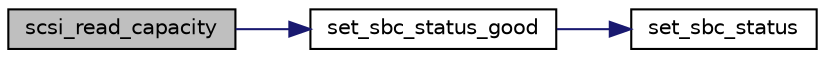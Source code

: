digraph "scsi_read_capacity"
{
  edge [fontname="Helvetica",fontsize="10",labelfontname="Helvetica",labelfontsize="10"];
  node [fontname="Helvetica",fontsize="10",shape=record];
  rankdir="LR";
  Node1 [label="scsi_read_capacity",height=0.2,width=0.4,color="black", fillcolor="grey75", style="filled", fontcolor="black"];
  Node1 -> Node2 [color="midnightblue",fontsize="10",style="solid",fontname="Helvetica"];
  Node2 [label="set_sbc_status_good",height=0.2,width=0.4,color="black", fillcolor="white", style="filled",URL="$usb__msc_8c.html#acea2b1d4fda2777c7729104dfb3109ba"];
  Node2 -> Node3 [color="midnightblue",fontsize="10",style="solid",fontname="Helvetica"];
  Node3 [label="set_sbc_status",height=0.2,width=0.4,color="black", fillcolor="white", style="filled",URL="$usb__msc_8c.html#a285558a874e454328ae7cba96306b253"];
}
